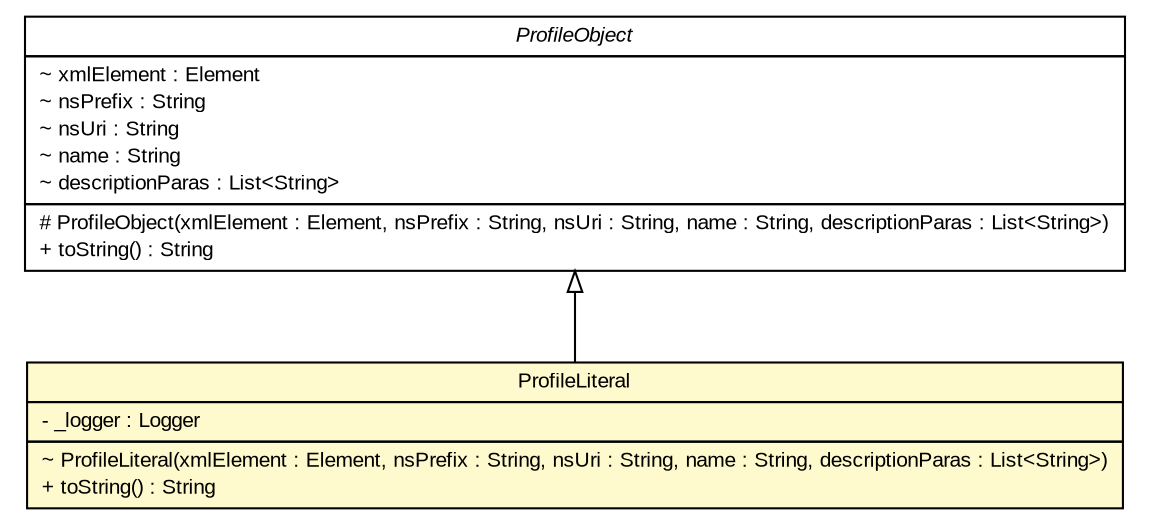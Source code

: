 #!/usr/local/bin/dot
#
# Class diagram 
# Generated by UMLGraph version R5_6_6-6-g3bdff0 (http://www.umlgraph.org/)
#

digraph G {
	edge [fontname="arial",fontsize=10,labelfontname="arial",labelfontsize=10];
	node [fontname="arial",fontsize=10,shape=plaintext];
	nodesep=0.25;
	ranksep=0.5;
	// org.tanjakostic.jcleancim.experimental.builder.xsd.ProfileObject
	c163453 [label=<<table title="org.tanjakostic.jcleancim.experimental.builder.xsd.ProfileObject" border="0" cellborder="1" cellspacing="0" cellpadding="2" port="p" href="./ProfileObject.html">
		<tr><td><table border="0" cellspacing="0" cellpadding="1">
<tr><td align="center" balign="center"><font face="Arial Italic"> ProfileObject </font></td></tr>
		</table></td></tr>
		<tr><td><table border="0" cellspacing="0" cellpadding="1">
<tr><td align="left" balign="left"> ~ xmlElement : Element </td></tr>
<tr><td align="left" balign="left"> ~ nsPrefix : String </td></tr>
<tr><td align="left" balign="left"> ~ nsUri : String </td></tr>
<tr><td align="left" balign="left"> ~ name : String </td></tr>
<tr><td align="left" balign="left"> ~ descriptionParas : List&lt;String&gt; </td></tr>
		</table></td></tr>
		<tr><td><table border="0" cellspacing="0" cellpadding="1">
<tr><td align="left" balign="left"> # ProfileObject(xmlElement : Element, nsPrefix : String, nsUri : String, name : String, descriptionParas : List&lt;String&gt;) </td></tr>
<tr><td align="left" balign="left"> + toString() : String </td></tr>
		</table></td></tr>
		</table>>, URL="./ProfileObject.html", fontname="arial", fontcolor="black", fontsize=10.0];
	// org.tanjakostic.jcleancim.experimental.builder.xsd.ProfileLiteral
	c163454 [label=<<table title="org.tanjakostic.jcleancim.experimental.builder.xsd.ProfileLiteral" border="0" cellborder="1" cellspacing="0" cellpadding="2" port="p" bgcolor="lemonChiffon" href="./ProfileLiteral.html">
		<tr><td><table border="0" cellspacing="0" cellpadding="1">
<tr><td align="center" balign="center"> ProfileLiteral </td></tr>
		</table></td></tr>
		<tr><td><table border="0" cellspacing="0" cellpadding="1">
<tr><td align="left" balign="left"> - _logger : Logger </td></tr>
		</table></td></tr>
		<tr><td><table border="0" cellspacing="0" cellpadding="1">
<tr><td align="left" balign="left"> ~ ProfileLiteral(xmlElement : Element, nsPrefix : String, nsUri : String, name : String, descriptionParas : List&lt;String&gt;) </td></tr>
<tr><td align="left" balign="left"> + toString() : String </td></tr>
		</table></td></tr>
		</table>>, URL="./ProfileLiteral.html", fontname="arial", fontcolor="black", fontsize=10.0];
	//org.tanjakostic.jcleancim.experimental.builder.xsd.ProfileLiteral extends org.tanjakostic.jcleancim.experimental.builder.xsd.ProfileObject
	c163453:p -> c163454:p [dir=back,arrowtail=empty];
}

